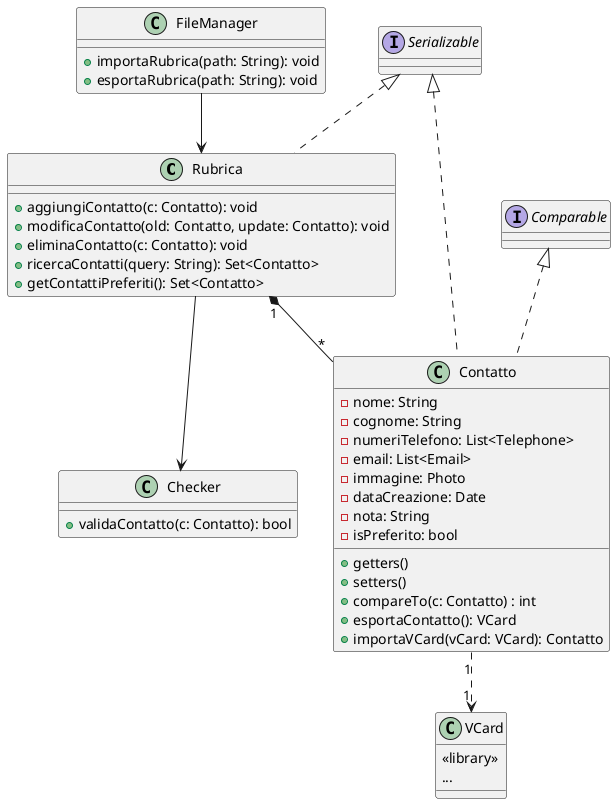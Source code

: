 @startuml
class Rubrica implements Serializable {
    + aggiungiContatto(c: Contatto): void
    + modificaContatto(old: Contatto, update: Contatto): void
    + eliminaContatto(c: Contatto): void
    + ricercaContatti(query: String): Set<Contatto>
    + getContattiPreferiti(): Set<Contatto>
}

class Contatto implements Serializable, Comparable {
    - nome: String
    - cognome: String
    - numeriTelefono: List<Telephone>
    - email: List<Email>
    - immagine: Photo
    - dataCreazione: Date
    - nota: String
    - isPreferito: bool

    + getters()
    + setters()
    + compareTo(c: Contatto) : int
    + esportaContatto(): VCard
    + importaVCard(vCard: VCard): Contatto
}

class Checker {
    + validaContatto(c: Contatto): bool
}

class FileManager {
    + importaRubrica(path: String): void
    + esportaRubrica(path: String): void
}

class VCard {
  <<library>>
  ...
}


Rubrica "1" *-- "*" Contatto
FileManager --> Rubrica
Rubrica --> Checker
Contatto "1" ..> "1" VCard
@enduml
